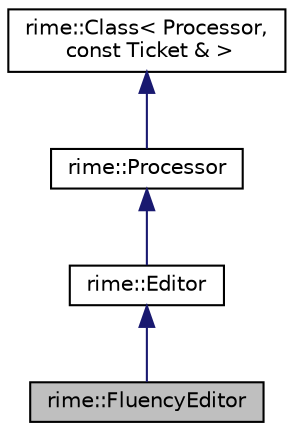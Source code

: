 digraph "rime::FluencyEditor"
{
  edge [fontname="Helvetica",fontsize="10",labelfontname="Helvetica",labelfontsize="10"];
  node [fontname="Helvetica",fontsize="10",shape=record];
  Node1 [label="rime::FluencyEditor",height=0.2,width=0.4,color="black", fillcolor="grey75", style="filled" fontcolor="black"];
  Node2 -> Node1 [dir="back",color="midnightblue",fontsize="10",style="solid",fontname="Helvetica"];
  Node2 [label="rime::Editor",height=0.2,width=0.4,color="black", fillcolor="white", style="filled",URL="$a00064.html"];
  Node3 -> Node2 [dir="back",color="midnightblue",fontsize="10",style="solid",fontname="Helvetica"];
  Node3 [label="rime::Processor",height=0.2,width=0.4,color="black", fillcolor="white", style="filled",URL="$a00114.html"];
  Node4 -> Node3 [dir="back",color="midnightblue",fontsize="10",style="solid",fontname="Helvetica"];
  Node4 [label="rime::Class\< Processor,\l const Ticket & \>",height=0.2,width=0.4,color="black", fillcolor="white", style="filled",URL="$a00017.html"];
}

